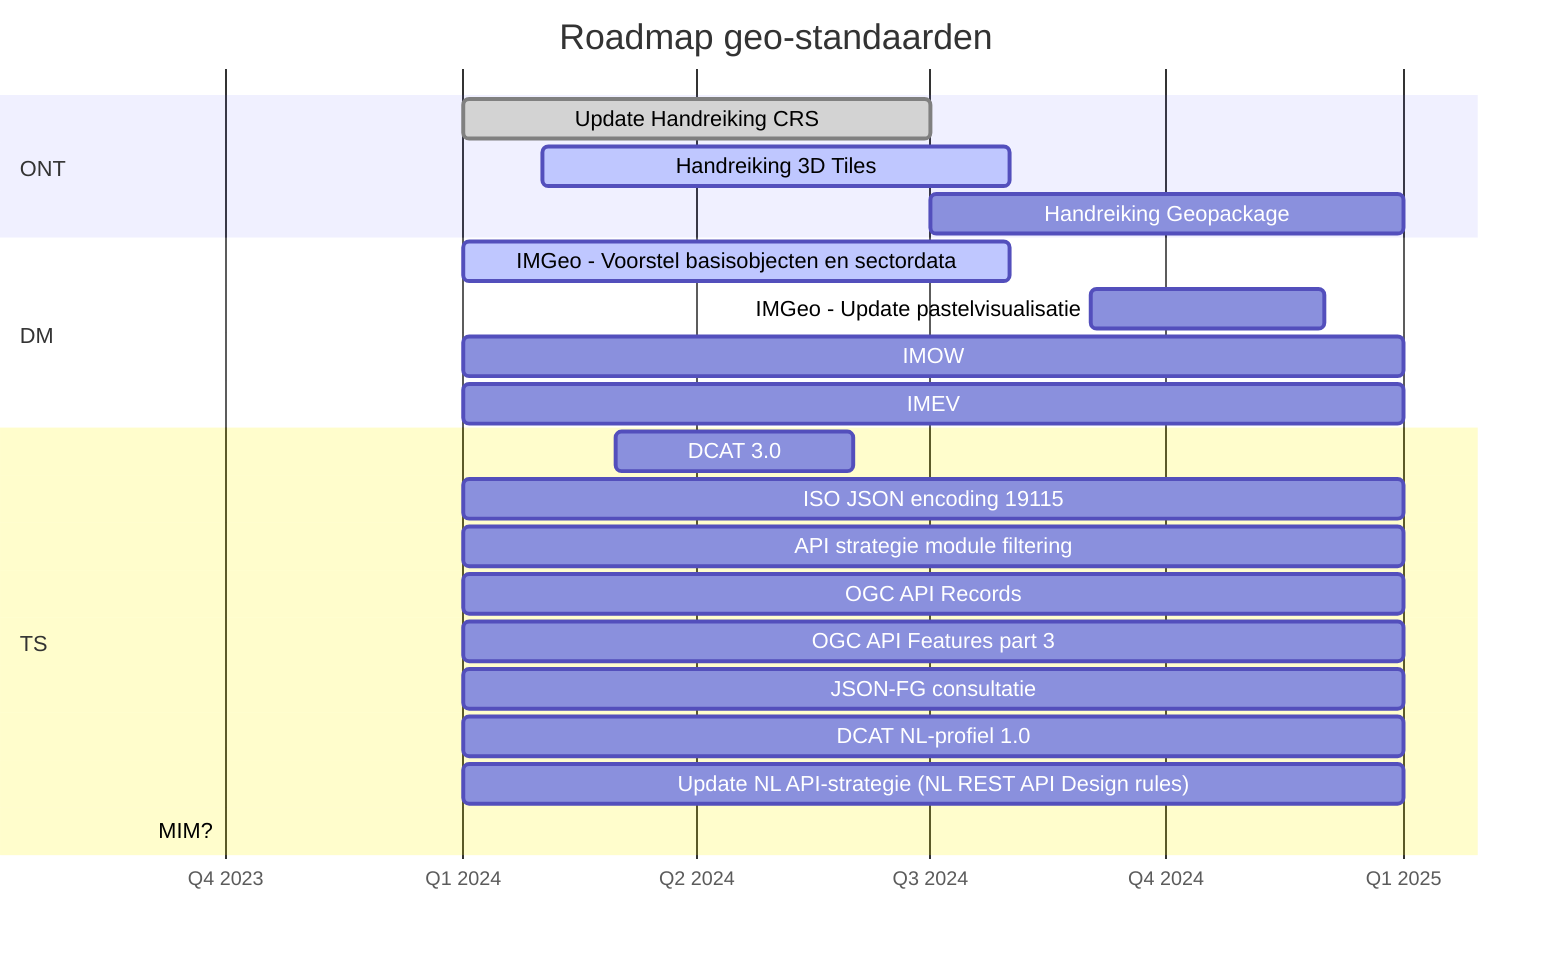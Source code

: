 gantt
    title Roadmap geo-standaarden
    dateFormat YYYY-M
    axisFormat Q%q %Y
    tickInterval 3month
    section ONT
        %% Consultatie GeoPackage and Spatial Schema   :done,      2023-07, 3M
        % Update PTOLU Geo-standaarden                :done,    2023-10, 6M
        %% PoC Rechtendelegatie (oAuth)                :           2023-10, 3M
        %% OGC Code Sprint                             :           2023-10, 1M        
        %%Consultatie IMX-Geo                         :           2024-01, 3M
        Update Handreiking CRS                      :done,           2024-01, 6M        
        Handreiking 3D Tiles                        :active,          2024-02, 6M
        Handreiking Geopackage                      :           2024-07, 6M
        
    section DM        
        %%IMEV 2.0                                    :done,    2023-10, 3M
        %%IMG                                         :done,    2023-10, 3M
        IMGeo - Voorstel basisobjecten en sectordata:active,    2024-01, 7M
        IMGeo - Update pastelvisualisatie                :      2024-09, 3M
        IMOW                                        :           2024-01, 12M
        IMEV                                        :           2024-01, 12M
        %% IMKL                                        :           2023-09, 
        %% IMKAD                                       :           2023-09, 
        %% IMWOZ                                       :           2023-09, 
        %% IMBAG                                       :           2023-09, 
        %% IMBOR                                       :           2023-09, 
        %% GWSW                                        :           2023-09, 
        %% IMNA                                        :           2023-09, 
        %% IMDBK / IMROI                               :           2023-09, 
        %% BRT.Next                                    :           2023-09, 

    section TS
        %%GeoPackage 1.4                              :active,    2023-10, 3M
        %%CityJSON 2.0                                :active,    2023-10, 3M
        %%OGC Training DML-AI 1.0                     :active,    2023-10, 3M
        %%Consultatie standaard voor begrippenkaders  :           2023-10, 3M        
        %Standaard voor begrippenkaders SBB v1.0.0       :           2024-01, 3M
        DCAT 3.0                                    :           2024-03, 3M 
        ISO JSON encoding 19115                     :           2024-01, 12M
        API strategie module filtering              :           2024-01, 12M
        OGC API Records                             :           2024-01, 12M
        OGC API Features part 3                     :           2024-01, 12M
        JSON-FG consultatie                         :           2024-01, 12M
        DCAT NL-profiel 1.0                         :           2024-01, 12M
        Update NL API-strategie (NL REST API Design rules) :    2024-01, 12M
        MIM?                                               :    2023-09,